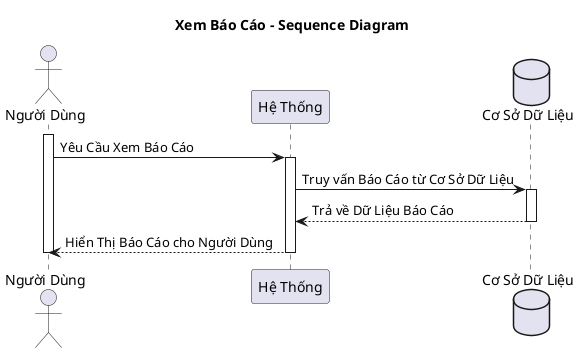 @startuml
title Xem Báo Cáo - Sequence Diagram

actor "Người Dùng" as user
participant "Hệ Thống" as system
database "Cơ Sở Dữ Liệu" as database

activate user
user -> system: Yêu Cầu Xem Báo Cáo
activate system
system -> database: Truy vấn Báo Cáo từ Cơ Sở Dữ Liệu
activate database
database --> system: Trả về Dữ Liệu Báo Cáo
deactivate database
system --> user: Hiển Thị Báo Cáo cho Người Dùng
deactivate system
deactivate user
@enduml

